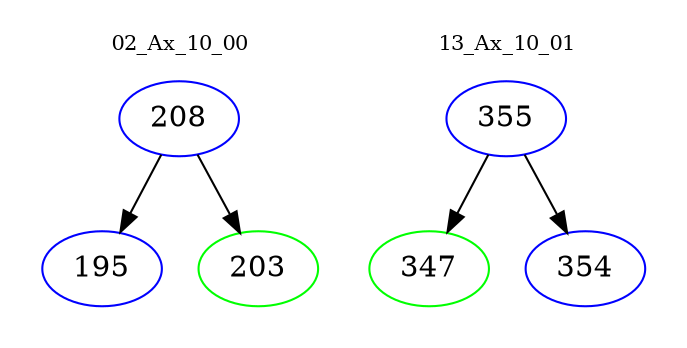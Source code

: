 digraph{
subgraph cluster_0 {
color = white
label = "02_Ax_10_00";
fontsize=10;
T0_208 [label="208", color="blue"]
T0_208 -> T0_195 [color="black"]
T0_195 [label="195", color="blue"]
T0_208 -> T0_203 [color="black"]
T0_203 [label="203", color="green"]
}
subgraph cluster_1 {
color = white
label = "13_Ax_10_01";
fontsize=10;
T1_355 [label="355", color="blue"]
T1_355 -> T1_347 [color="black"]
T1_347 [label="347", color="green"]
T1_355 -> T1_354 [color="black"]
T1_354 [label="354", color="blue"]
}
}
